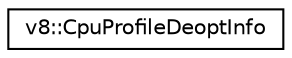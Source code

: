 digraph "Graphical Class Hierarchy"
{
  edge [fontname="Helvetica",fontsize="10",labelfontname="Helvetica",labelfontsize="10"];
  node [fontname="Helvetica",fontsize="10",shape=record];
  rankdir="LR";
  Node1 [label="v8::CpuProfileDeoptInfo",height=0.2,width=0.4,color="black", fillcolor="white", style="filled",URL="$structv8_1_1CpuProfileDeoptInfo.html"];
}
